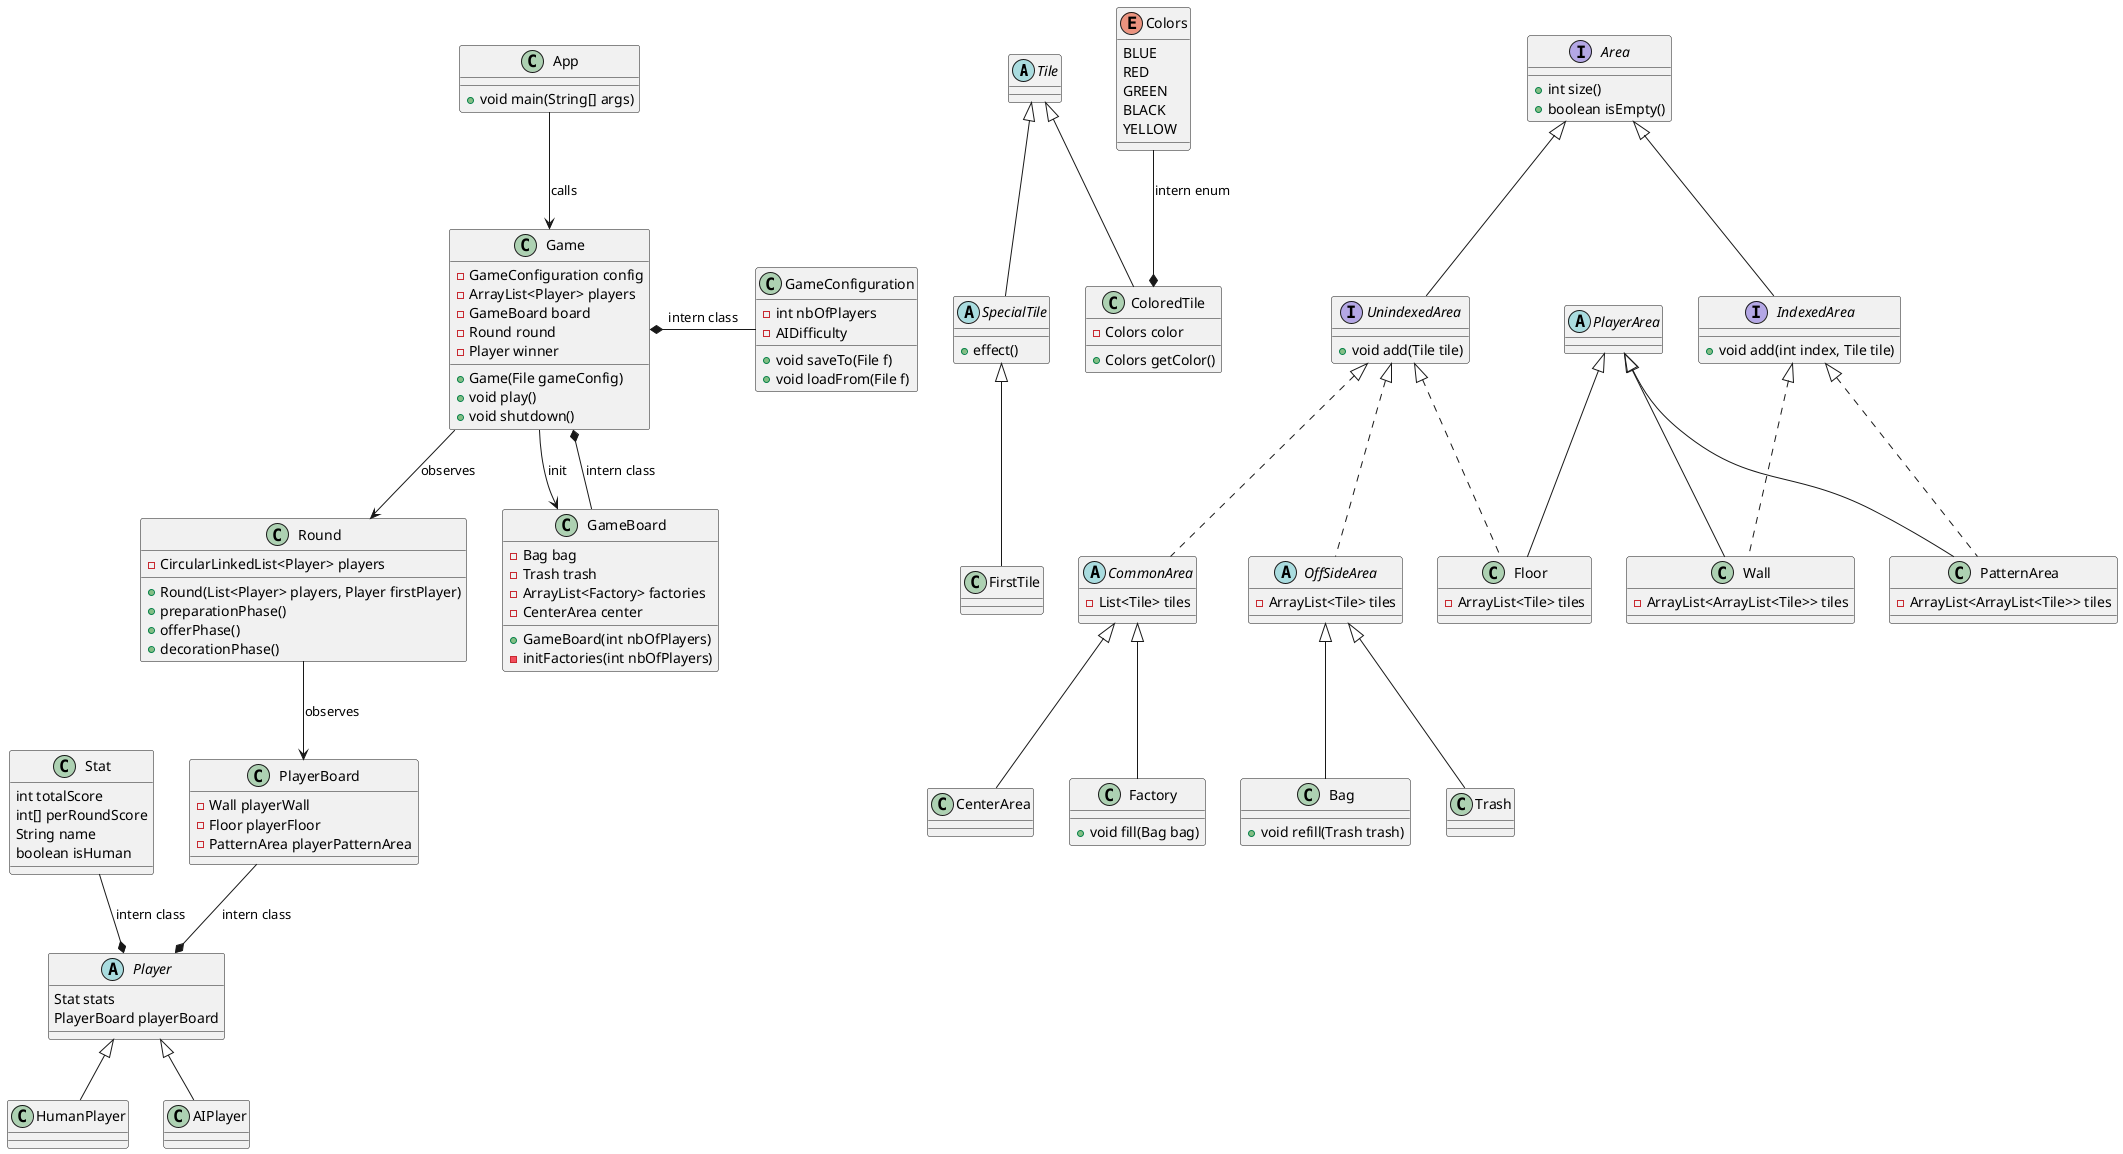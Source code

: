 @startuml

Abstract class Tile {
}


Tile <|-- SpecialTile
abstract class SpecialTile {
	+effect()
}

Tile <|-- ColoredTile
class ColoredTile {
	-Colors color
	+Colors getColor()
}

SpecialTile <|-- FirstTile
class FirstTile

Colors --* ColoredTile : "intern enum"
enum Colors {
	BLUE
	RED
	GREEN
	BLACK
	YELLOW
}


interface Area {
	+int size()
	+boolean isEmpty()
}
Area <|-- UnindexedArea
interface UnindexedArea {
	+void add(Tile tile)
}

Area <|-- IndexedArea
interface IndexedArea {
	+void add(int index, Tile tile)
}

UnindexedArea <|.. OffSideArea
abstract class OffSideArea {
	-ArrayList<Tile> tiles
}

OffSideArea <|-- Bag
class Bag {
	+void refill(Trash trash)
}

OffSideArea <|-- Trash
class Trash {

}
UnindexedArea <|.. CommonArea
abstract class CommonArea {
	- List<Tile> tiles
}
CommonArea <|-- CenterArea
CommonArea <|-- Factory
class Factory {
	+void fill(Bag bag)
}

abstract class PlayerArea

IndexedArea <|.. Wall
PlayerArea <|-- Wall
class Wall {
	-ArrayList<ArrayList<Tile>> tiles
}

UnindexedArea <|.. Floor
PlayerArea <|-- Floor
class Floor {
	-ArrayList<Tile> tiles
}

IndexedArea <|.. PatternArea
PlayerArea <|-- PatternArea
class PatternArea{
	-ArrayList<ArrayList<Tile>> tiles
}

abstract class Player {
	Stat stats
	PlayerBoard playerBoard
}

Stat  --* Player : "intern class"
class Stat {
	int totalScore
	int[] perRoundScore
	String name
	boolean isHuman
}

Player <|-- HumanPlayer
Player <|-- AIPlayer


class PlayerBoard
PlayerBoard --* Player : "intern class"


GameConfiguration -left-* Game : "intern class"
class GameConfiguration {
	-int nbOfPlayers
	-AIDifficulty
	+void saveTo(File f)
	+void loadFrom(File f)
}

Game --> Round : "observes"
class Game {
	-GameConfiguration config
	-ArrayList<Player> players
	-GameBoard board
	-Round round
	-Player winner
	+Game(File gameConfig)
	+void play()
	+void shutdown()
}

Game --> GameBoard : "init"
GameBoard --* Game : "intern class"
class GameBoard {
	-Bag bag
	-Trash trash
	-ArrayList<Factory> factories
	-CenterArea center
	+GameBoard(int nbOfPlayers)
	-initFactories(int nbOfPlayers)
}

Round --> PlayerBoard : "observes"
class PlayerBoard {
	-Wall playerWall
	-Floor playerFloor
	-PatternArea playerPatternArea
}

class Round {
	-CircularLinkedList<Player> players
	+Round(List<Player> players, Player firstPlayer)
	+preparationPhase()
	+offerPhase()
	+decorationPhase()
}


App --> Game : "calls"
class App {
	+void main(String[] args)
}


@enduml
